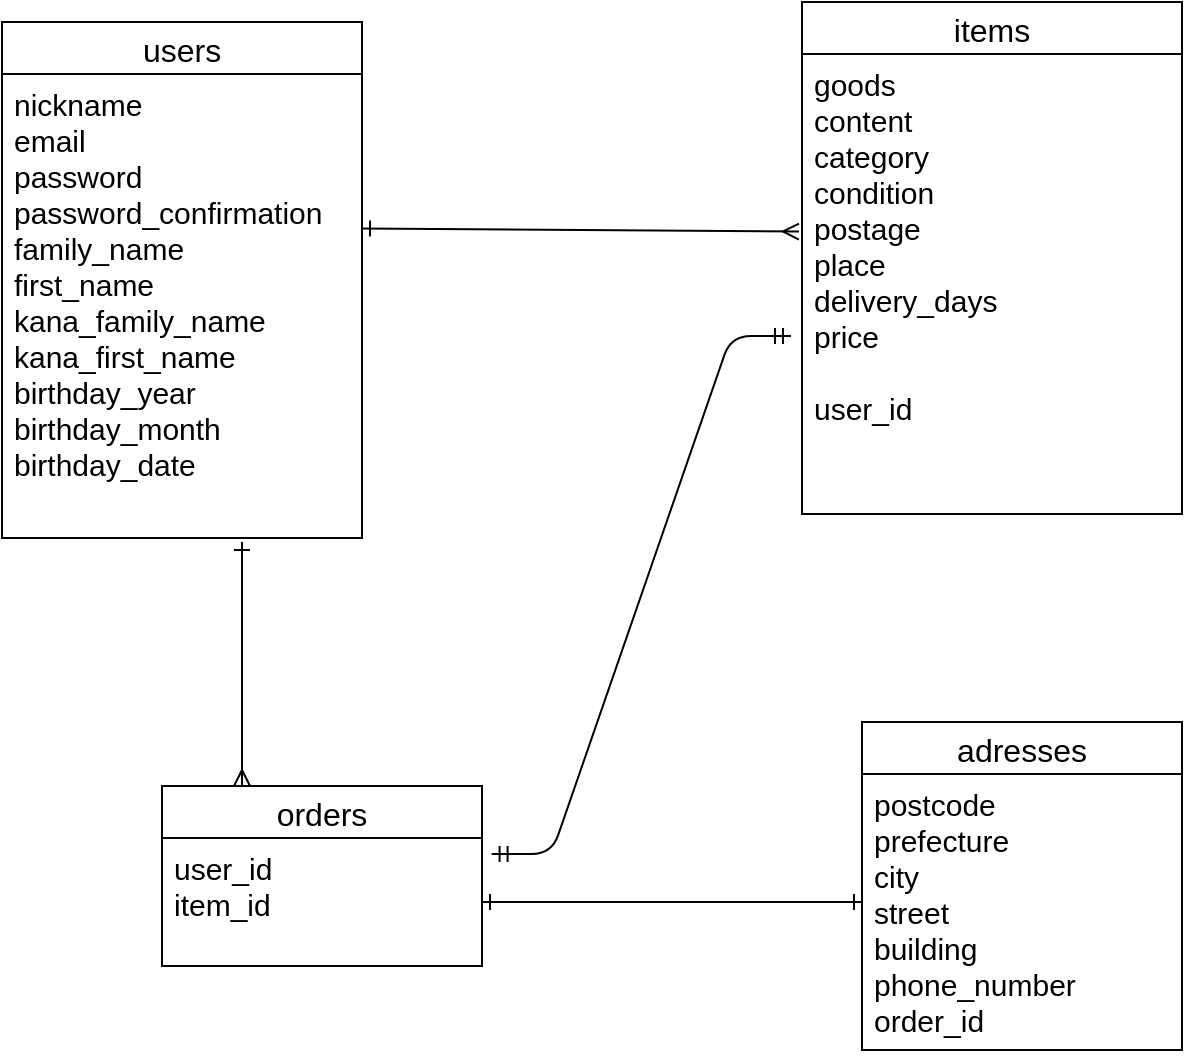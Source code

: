 <mxfile>
    <diagram id="mS0QDQqtc5uNrFzKhU6L" name="ページ1">
        <mxGraphModel dx="832" dy="568" grid="1" gridSize="10" guides="1" tooltips="1" connect="1" arrows="1" fold="1" page="1" pageScale="1" pageWidth="827" pageHeight="1169" math="0" shadow="0">
            <root>
                <mxCell id="0"/>
                <mxCell id="1" parent="0"/>
                <mxCell id="19" value="users" style="swimlane;fontStyle=0;childLayout=stackLayout;horizontal=1;startSize=26;horizontalStack=0;resizeParent=1;resizeParentMax=0;resizeLast=0;collapsible=1;marginBottom=0;align=center;fontSize=16;" parent="1" vertex="1">
                    <mxGeometry x="50" y="40" width="180" height="258" as="geometry"/>
                </mxCell>
                <mxCell id="23" value="items" style="swimlane;fontStyle=0;childLayout=stackLayout;horizontal=1;startSize=26;horizontalStack=0;resizeParent=1;resizeParentMax=0;resizeLast=0;collapsible=1;marginBottom=0;align=center;fontSize=16;" parent="1" vertex="1">
                    <mxGeometry x="450" y="30" width="190" height="256" as="geometry"/>
                </mxCell>
                <mxCell id="24" value="goods&#10;content&#10;category&#10;condition&#10;postage&#10;place&#10;delivery_days&#10;price&#10;&#10;user_id&#10;" style="text;strokeColor=none;fillColor=none;spacingLeft=4;spacingRight=4;overflow=hidden;rotatable=0;points=[[0,0.5],[1,0.5]];portConstraint=eastwest;fontSize=15;" parent="23" vertex="1">
                    <mxGeometry y="26" width="190" height="230" as="geometry"/>
                </mxCell>
                <mxCell id="28" value="orders" style="swimlane;fontStyle=0;childLayout=stackLayout;horizontal=1;startSize=26;horizontalStack=0;resizeParent=1;resizeParentMax=0;resizeLast=0;collapsible=1;marginBottom=0;align=center;fontSize=16;" parent="1" vertex="1">
                    <mxGeometry x="130" y="422" width="160" height="90" as="geometry"/>
                </mxCell>
                <mxCell id="29" value="user_id&#10;item_id" style="text;strokeColor=none;fillColor=none;spacingLeft=4;spacingRight=4;overflow=hidden;rotatable=0;points=[[0,0.5],[1,0.5]];portConstraint=eastwest;fontSize=15;" parent="28" vertex="1">
                    <mxGeometry y="26" width="160" height="64" as="geometry"/>
                </mxCell>
                <mxCell id="36" value="adresses" style="swimlane;fontStyle=0;childLayout=stackLayout;horizontal=1;startSize=26;horizontalStack=0;resizeParent=1;resizeParentMax=0;resizeLast=0;collapsible=1;marginBottom=0;align=center;fontSize=16;" vertex="1" parent="1">
                    <mxGeometry x="480" y="390" width="160" height="164" as="geometry"/>
                </mxCell>
                <mxCell id="37" value="postcode&#10;prefecture&#10;city&#10;street&#10;building&#10;phone_number&#10;order_id" style="text;strokeColor=none;fillColor=none;spacingLeft=4;spacingRight=4;overflow=hidden;rotatable=0;points=[[0,0.5],[1,0.5]];portConstraint=eastwest;fontSize=15;" vertex="1" parent="36">
                    <mxGeometry y="26" width="160" height="138" as="geometry"/>
                </mxCell>
                <mxCell id="20" value="nickname&#10;email&#10;password&#10;password_confirmation&#10;family_name&#10;first_name&#10;kana_family_name&#10;kana_first_name&#10;birthday_year&#10;birthday_month&#10;birthday_date" style="text;strokeColor=none;fillColor=none;spacingLeft=4;spacingRight=4;overflow=hidden;rotatable=0;points=[[0,0.5],[1,0.5]];portConstraint=eastwest;fontSize=15;" parent="1" vertex="1">
                    <mxGeometry x="50" y="66" width="180" height="232" as="geometry"/>
                </mxCell>
                <mxCell id="43" value="" style="edgeStyle=entityRelationEdgeStyle;fontSize=12;html=1;endArrow=ERmandOne;startArrow=ERmandOne;entryX=-0.029;entryY=0.613;entryDx=0;entryDy=0;entryPerimeter=0;exitX=1.03;exitY=0.125;exitDx=0;exitDy=0;exitPerimeter=0;" edge="1" parent="1" source="29" target="24">
                    <mxGeometry width="100" height="100" relative="1" as="geometry">
                        <mxPoint x="290" y="420" as="sourcePoint"/>
                        <mxPoint x="390" y="320" as="targetPoint"/>
                    </mxGeometry>
                </mxCell>
                <mxCell id="45" value="" style="endArrow=ERone;html=1;rounded=0;startArrow=ERmany;startFill=0;exitX=0.25;exitY=0;exitDx=0;exitDy=0;endFill=0;" edge="1" parent="1" source="28">
                    <mxGeometry relative="1" as="geometry">
                        <mxPoint x="240" y="400" as="sourcePoint"/>
                        <mxPoint x="170" y="300" as="targetPoint"/>
                    </mxGeometry>
                </mxCell>
                <mxCell id="46" value="" style="endArrow=ERmany;html=1;rounded=0;entryX=-0.008;entryY=0.386;entryDx=0;entryDy=0;entryPerimeter=0;endFill=0;exitX=1;exitY=0.333;exitDx=0;exitDy=0;exitPerimeter=0;startArrow=ERone;startFill=0;" edge="1" parent="1" source="20" target="24">
                    <mxGeometry relative="1" as="geometry">
                        <mxPoint x="230" y="140" as="sourcePoint"/>
                        <mxPoint x="390" y="140" as="targetPoint"/>
                    </mxGeometry>
                </mxCell>
                <mxCell id="47" value="" style="endArrow=ERone;html=1;rounded=0;startArrow=ERone;startFill=0;endFill=0;" edge="1" parent="1">
                    <mxGeometry relative="1" as="geometry">
                        <mxPoint x="290" y="480" as="sourcePoint"/>
                        <mxPoint x="480" y="480" as="targetPoint"/>
                    </mxGeometry>
                </mxCell>
            </root>
        </mxGraphModel>
    </diagram>
</mxfile>